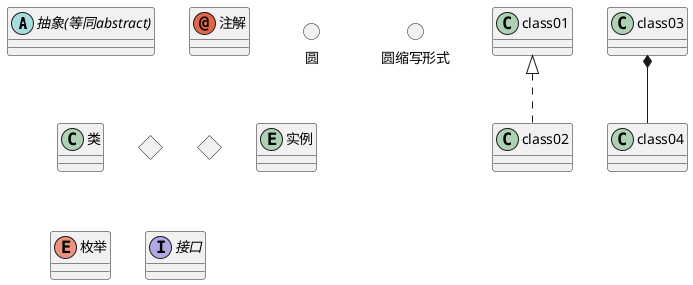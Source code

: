 @startuml

/' abstract        抽象 '/
abstract class  抽象(等同abstract)
annotation      注解
circle          圆
()              圆缩写形式
class           类
diamond         菱形
<>              菱形写形式
entity          实例
enum            枚举
interface       接口

/' relationship '/
class01 <|.. class02
class03 *-- class04

@enduml


